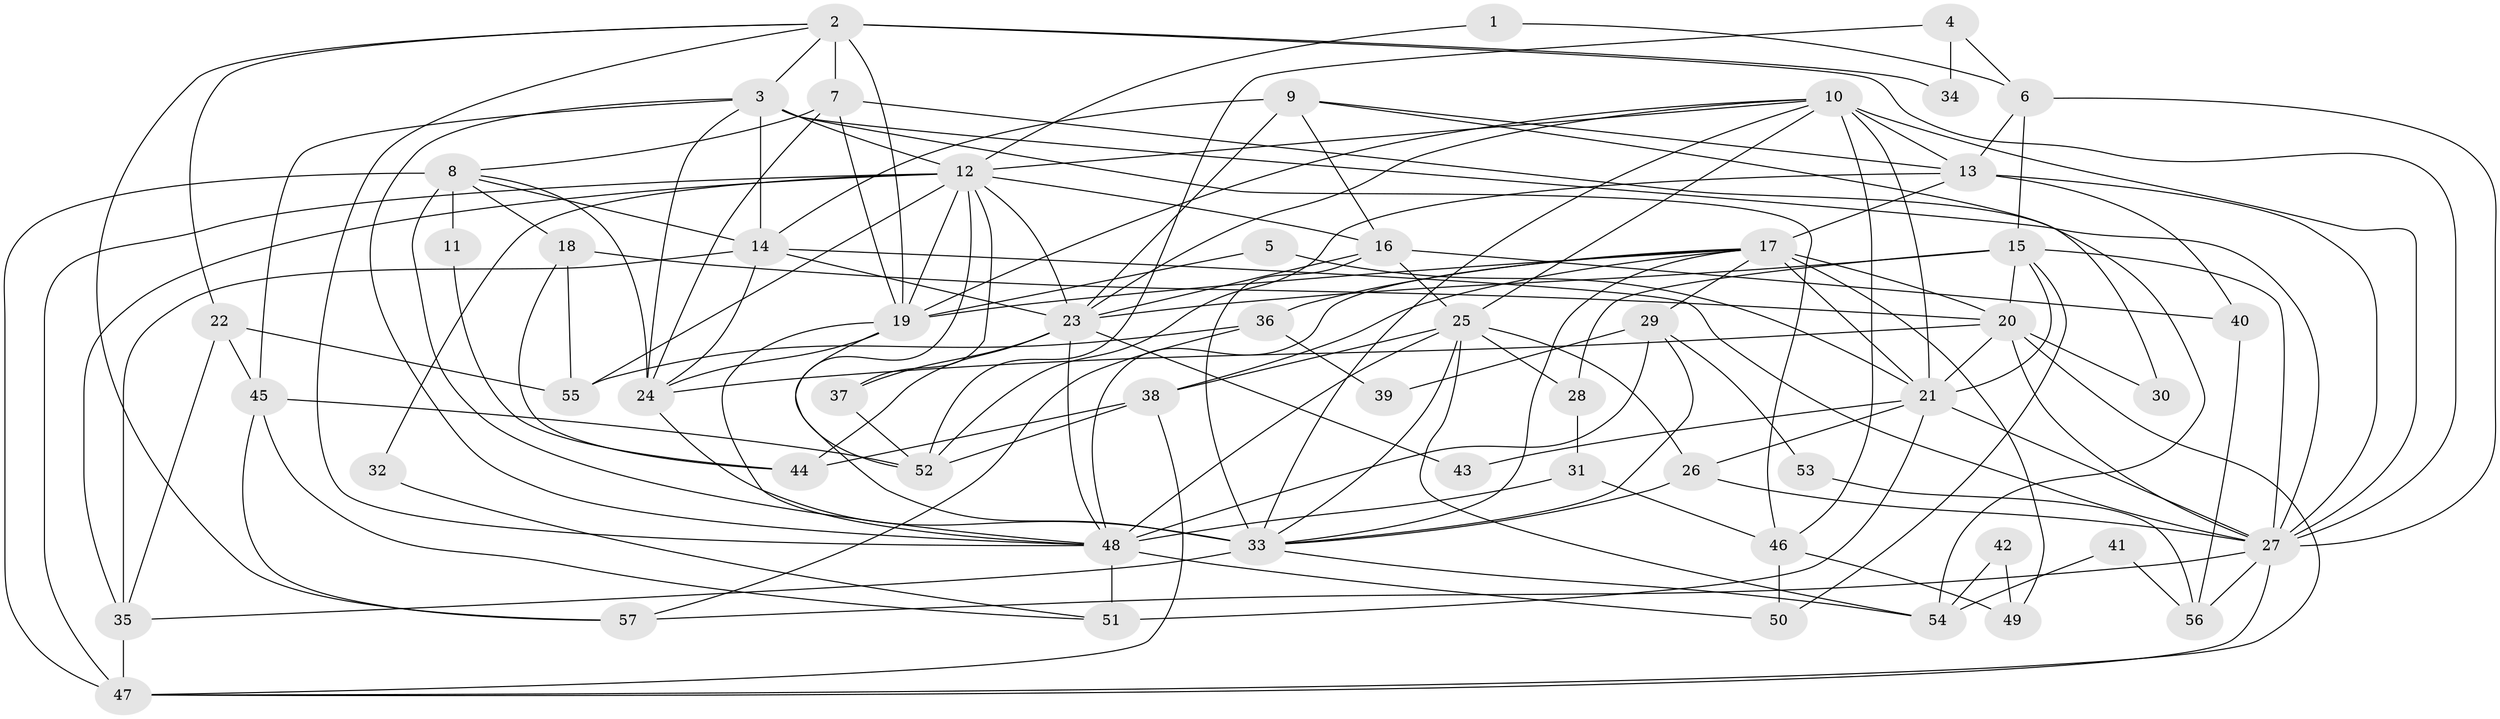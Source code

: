 // original degree distribution, {2: 0.18421052631578946, 6: 0.12280701754385964, 3: 0.21929824561403508, 5: 0.16666666666666666, 4: 0.2543859649122807, 8: 0.017543859649122806, 7: 0.03508771929824561}
// Generated by graph-tools (version 1.1) at 2025/51/03/04/25 22:51:00]
// undirected, 57 vertices, 151 edges
graph export_dot {
  node [color=gray90,style=filled];
  1;
  2;
  3;
  4;
  5;
  6;
  7;
  8;
  9;
  10;
  11;
  12;
  13;
  14;
  15;
  16;
  17;
  18;
  19;
  20;
  21;
  22;
  23;
  24;
  25;
  26;
  27;
  28;
  29;
  30;
  31;
  32;
  33;
  34;
  35;
  36;
  37;
  38;
  39;
  40;
  41;
  42;
  43;
  44;
  45;
  46;
  47;
  48;
  49;
  50;
  51;
  52;
  53;
  54;
  55;
  56;
  57;
  1 -- 6 [weight=1.0];
  1 -- 12 [weight=1.0];
  2 -- 3 [weight=1.0];
  2 -- 7 [weight=2.0];
  2 -- 19 [weight=1.0];
  2 -- 22 [weight=1.0];
  2 -- 27 [weight=1.0];
  2 -- 34 [weight=1.0];
  2 -- 48 [weight=1.0];
  2 -- 57 [weight=1.0];
  3 -- 12 [weight=1.0];
  3 -- 14 [weight=1.0];
  3 -- 24 [weight=1.0];
  3 -- 27 [weight=1.0];
  3 -- 45 [weight=1.0];
  3 -- 46 [weight=1.0];
  3 -- 48 [weight=1.0];
  4 -- 6 [weight=1.0];
  4 -- 34 [weight=1.0];
  4 -- 52 [weight=1.0];
  5 -- 19 [weight=1.0];
  5 -- 21 [weight=1.0];
  6 -- 13 [weight=1.0];
  6 -- 15 [weight=1.0];
  6 -- 27 [weight=1.0];
  7 -- 8 [weight=1.0];
  7 -- 19 [weight=1.0];
  7 -- 24 [weight=1.0];
  7 -- 54 [weight=1.0];
  8 -- 11 [weight=2.0];
  8 -- 14 [weight=1.0];
  8 -- 18 [weight=1.0];
  8 -- 24 [weight=1.0];
  8 -- 47 [weight=2.0];
  8 -- 48 [weight=1.0];
  9 -- 13 [weight=1.0];
  9 -- 14 [weight=1.0];
  9 -- 16 [weight=1.0];
  9 -- 23 [weight=1.0];
  9 -- 30 [weight=1.0];
  10 -- 12 [weight=1.0];
  10 -- 13 [weight=2.0];
  10 -- 19 [weight=1.0];
  10 -- 21 [weight=1.0];
  10 -- 23 [weight=1.0];
  10 -- 25 [weight=1.0];
  10 -- 27 [weight=1.0];
  10 -- 33 [weight=1.0];
  10 -- 46 [weight=1.0];
  11 -- 44 [weight=1.0];
  12 -- 16 [weight=1.0];
  12 -- 19 [weight=1.0];
  12 -- 23 [weight=1.0];
  12 -- 32 [weight=1.0];
  12 -- 33 [weight=1.0];
  12 -- 35 [weight=1.0];
  12 -- 37 [weight=1.0];
  12 -- 47 [weight=1.0];
  12 -- 55 [weight=1.0];
  13 -- 17 [weight=2.0];
  13 -- 27 [weight=1.0];
  13 -- 40 [weight=1.0];
  13 -- 52 [weight=1.0];
  14 -- 23 [weight=2.0];
  14 -- 24 [weight=1.0];
  14 -- 27 [weight=1.0];
  14 -- 35 [weight=3.0];
  15 -- 20 [weight=2.0];
  15 -- 21 [weight=1.0];
  15 -- 23 [weight=1.0];
  15 -- 27 [weight=1.0];
  15 -- 28 [weight=1.0];
  15 -- 50 [weight=1.0];
  16 -- 23 [weight=1.0];
  16 -- 25 [weight=1.0];
  16 -- 33 [weight=1.0];
  16 -- 40 [weight=1.0];
  17 -- 19 [weight=1.0];
  17 -- 20 [weight=1.0];
  17 -- 21 [weight=1.0];
  17 -- 29 [weight=2.0];
  17 -- 33 [weight=1.0];
  17 -- 36 [weight=1.0];
  17 -- 38 [weight=1.0];
  17 -- 48 [weight=1.0];
  17 -- 49 [weight=1.0];
  18 -- 20 [weight=1.0];
  18 -- 44 [weight=1.0];
  18 -- 55 [weight=1.0];
  19 -- 24 [weight=1.0];
  19 -- 48 [weight=1.0];
  19 -- 52 [weight=1.0];
  20 -- 21 [weight=1.0];
  20 -- 24 [weight=1.0];
  20 -- 27 [weight=1.0];
  20 -- 30 [weight=1.0];
  20 -- 47 [weight=1.0];
  21 -- 26 [weight=1.0];
  21 -- 27 [weight=2.0];
  21 -- 43 [weight=1.0];
  21 -- 51 [weight=1.0];
  22 -- 35 [weight=1.0];
  22 -- 45 [weight=1.0];
  22 -- 55 [weight=1.0];
  23 -- 37 [weight=1.0];
  23 -- 43 [weight=1.0];
  23 -- 44 [weight=1.0];
  23 -- 48 [weight=1.0];
  24 -- 33 [weight=2.0];
  25 -- 26 [weight=1.0];
  25 -- 28 [weight=1.0];
  25 -- 33 [weight=1.0];
  25 -- 38 [weight=1.0];
  25 -- 48 [weight=1.0];
  25 -- 54 [weight=1.0];
  26 -- 27 [weight=1.0];
  26 -- 33 [weight=1.0];
  27 -- 47 [weight=1.0];
  27 -- 56 [weight=1.0];
  27 -- 57 [weight=1.0];
  28 -- 31 [weight=2.0];
  29 -- 33 [weight=1.0];
  29 -- 39 [weight=1.0];
  29 -- 48 [weight=1.0];
  29 -- 53 [weight=1.0];
  31 -- 46 [weight=1.0];
  31 -- 48 [weight=5.0];
  32 -- 51 [weight=1.0];
  33 -- 35 [weight=2.0];
  33 -- 54 [weight=1.0];
  35 -- 47 [weight=1.0];
  36 -- 39 [weight=1.0];
  36 -- 55 [weight=1.0];
  36 -- 57 [weight=1.0];
  37 -- 52 [weight=1.0];
  38 -- 44 [weight=1.0];
  38 -- 47 [weight=1.0];
  38 -- 52 [weight=1.0];
  40 -- 56 [weight=1.0];
  41 -- 54 [weight=1.0];
  41 -- 56 [weight=1.0];
  42 -- 49 [weight=1.0];
  42 -- 54 [weight=1.0];
  45 -- 51 [weight=1.0];
  45 -- 52 [weight=1.0];
  45 -- 57 [weight=1.0];
  46 -- 49 [weight=1.0];
  46 -- 50 [weight=1.0];
  48 -- 50 [weight=1.0];
  48 -- 51 [weight=2.0];
  53 -- 56 [weight=1.0];
}
